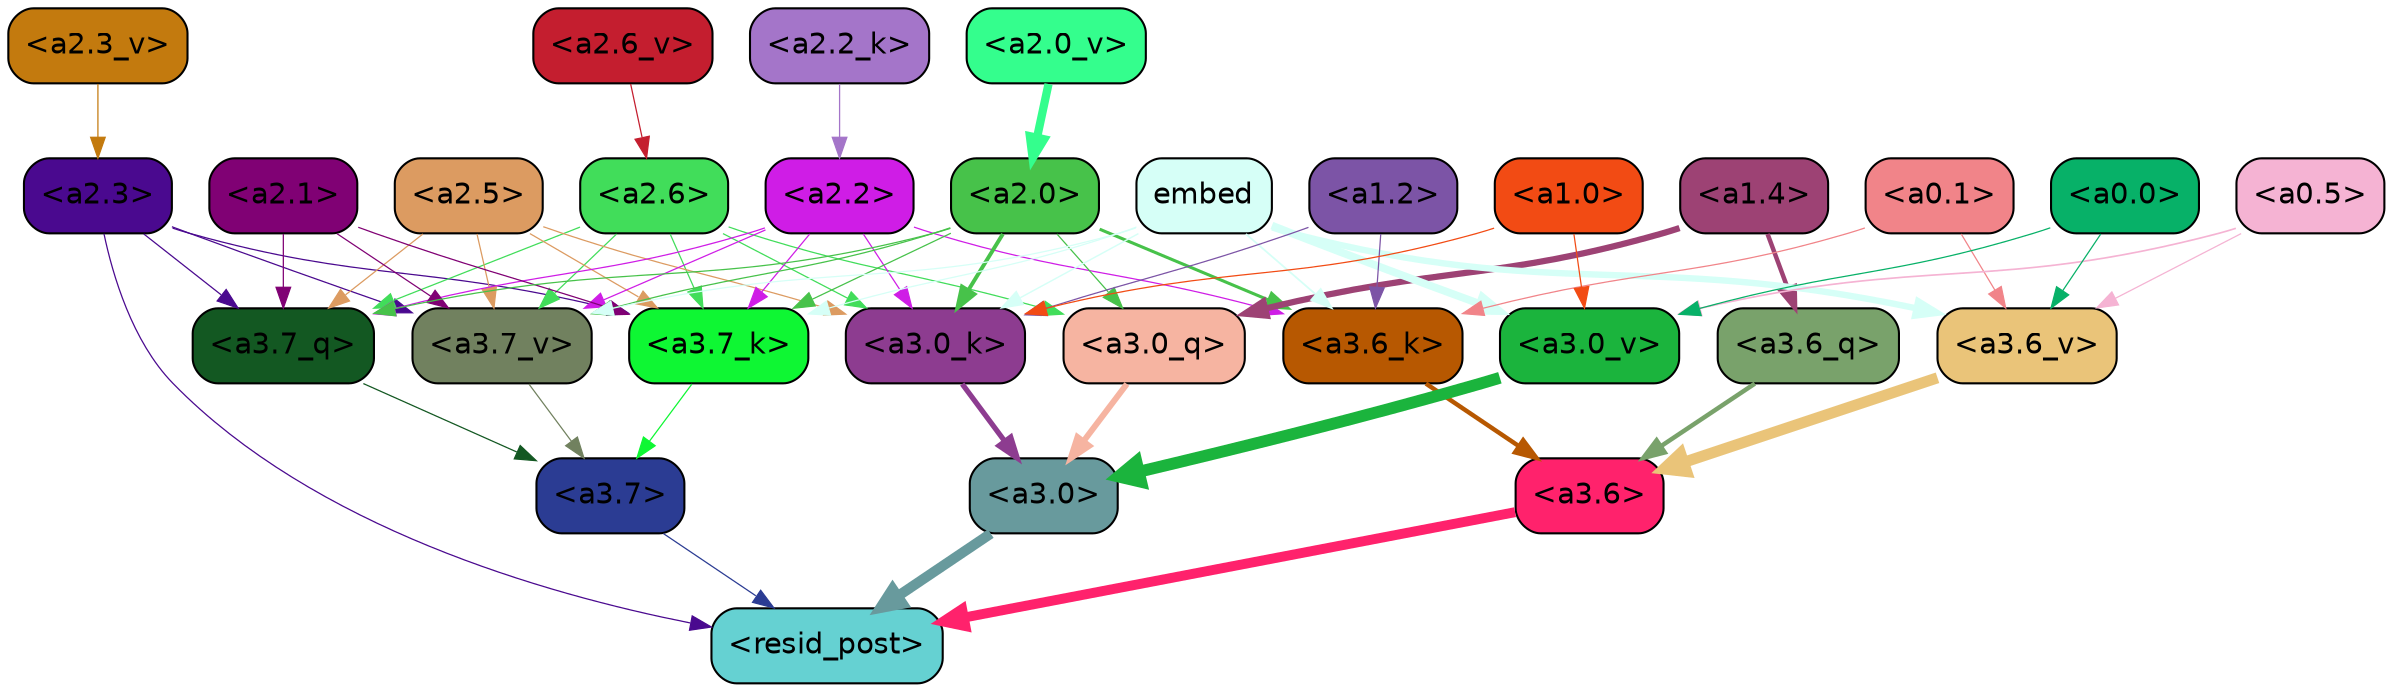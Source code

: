 strict digraph "" {
	graph [bgcolor=transparent,
		layout=dot,
		overlap=false,
		splines=true
	];
	"<a3.7>"	[color=black,
		fillcolor="#2b3c93",
		fontname=Helvetica,
		shape=box,
		style="filled, rounded"];
	"<resid_post>"	[color=black,
		fillcolor="#65d1d2",
		fontname=Helvetica,
		shape=box,
		style="filled, rounded"];
	"<a3.7>" -> "<resid_post>"	[color="#2b3c93",
		penwidth=0.6];
	"<a3.6>"	[color=black,
		fillcolor="#ff226c",
		fontname=Helvetica,
		shape=box,
		style="filled, rounded"];
	"<a3.6>" -> "<resid_post>"	[color="#ff226c",
		penwidth=4.7534414529800415];
	"<a3.0>"	[color=black,
		fillcolor="#689a9d",
		fontname=Helvetica,
		shape=box,
		style="filled, rounded"];
	"<a3.0>" -> "<resid_post>"	[color="#689a9d",
		penwidth=4.898576855659485];
	"<a2.3>"	[color=black,
		fillcolor="#4a098f",
		fontname=Helvetica,
		shape=box,
		style="filled, rounded"];
	"<a2.3>" -> "<resid_post>"	[color="#4a098f",
		penwidth=0.6];
	"<a3.7_q>"	[color=black,
		fillcolor="#135822",
		fontname=Helvetica,
		shape=box,
		style="filled, rounded"];
	"<a2.3>" -> "<a3.7_q>"	[color="#4a098f",
		penwidth=0.6];
	"<a3.7_k>"	[color=black,
		fillcolor="#0ef733",
		fontname=Helvetica,
		shape=box,
		style="filled, rounded"];
	"<a2.3>" -> "<a3.7_k>"	[color="#4a098f",
		penwidth=0.6];
	"<a3.7_v>"	[color=black,
		fillcolor="#71815f",
		fontname=Helvetica,
		shape=box,
		style="filled, rounded"];
	"<a2.3>" -> "<a3.7_v>"	[color="#4a098f",
		penwidth=0.6];
	"<a3.7_q>" -> "<a3.7>"	[color="#135822",
		penwidth=0.6];
	"<a3.6_q>"	[color=black,
		fillcolor="#79a26b",
		fontname=Helvetica,
		shape=box,
		style="filled, rounded"];
	"<a3.6_q>" -> "<a3.6>"	[color="#79a26b",
		penwidth=2.160832464694977];
	"<a3.0_q>"	[color=black,
		fillcolor="#f6b4a1",
		fontname=Helvetica,
		shape=box,
		style="filled, rounded"];
	"<a3.0_q>" -> "<a3.0>"	[color="#f6b4a1",
		penwidth=2.870753765106201];
	"<a3.7_k>" -> "<a3.7>"	[color="#0ef733",
		penwidth=0.6];
	"<a3.6_k>"	[color=black,
		fillcolor="#b75801",
		fontname=Helvetica,
		shape=box,
		style="filled, rounded"];
	"<a3.6_k>" -> "<a3.6>"	[color="#b75801",
		penwidth=2.13908451795578];
	"<a3.0_k>"	[color=black,
		fillcolor="#8d3c90",
		fontname=Helvetica,
		shape=box,
		style="filled, rounded"];
	"<a3.0_k>" -> "<a3.0>"	[color="#8d3c90",
		penwidth=2.520303964614868];
	"<a3.7_v>" -> "<a3.7>"	[color="#71815f",
		penwidth=0.6];
	"<a3.6_v>"	[color=black,
		fillcolor="#eac479",
		fontname=Helvetica,
		shape=box,
		style="filled, rounded"];
	"<a3.6_v>" -> "<a3.6>"	[color="#eac479",
		penwidth=5.297133803367615];
	"<a3.0_v>"	[color=black,
		fillcolor="#1bb43d",
		fontname=Helvetica,
		shape=box,
		style="filled, rounded"];
	"<a3.0_v>" -> "<a3.0>"	[color="#1bb43d",
		penwidth=5.680712580680847];
	"<a2.6>"	[color=black,
		fillcolor="#41dd5a",
		fontname=Helvetica,
		shape=box,
		style="filled, rounded"];
	"<a2.6>" -> "<a3.7_q>"	[color="#41dd5a",
		penwidth=0.6];
	"<a2.6>" -> "<a3.0_q>"	[color="#41dd5a",
		penwidth=0.6];
	"<a2.6>" -> "<a3.7_k>"	[color="#41dd5a",
		penwidth=0.6];
	"<a2.6>" -> "<a3.0_k>"	[color="#41dd5a",
		penwidth=0.6];
	"<a2.6>" -> "<a3.7_v>"	[color="#41dd5a",
		penwidth=0.6];
	"<a2.5>"	[color=black,
		fillcolor="#dc9b61",
		fontname=Helvetica,
		shape=box,
		style="filled, rounded"];
	"<a2.5>" -> "<a3.7_q>"	[color="#dc9b61",
		penwidth=0.6];
	"<a2.5>" -> "<a3.7_k>"	[color="#dc9b61",
		penwidth=0.6];
	"<a2.5>" -> "<a3.0_k>"	[color="#dc9b61",
		penwidth=0.6];
	"<a2.5>" -> "<a3.7_v>"	[color="#dc9b61",
		penwidth=0.6];
	"<a2.2>"	[color=black,
		fillcolor="#cf1de6",
		fontname=Helvetica,
		shape=box,
		style="filled, rounded"];
	"<a2.2>" -> "<a3.7_q>"	[color="#cf1de6",
		penwidth=0.6];
	"<a2.2>" -> "<a3.7_k>"	[color="#cf1de6",
		penwidth=0.6];
	"<a2.2>" -> "<a3.6_k>"	[color="#cf1de6",
		penwidth=0.6];
	"<a2.2>" -> "<a3.0_k>"	[color="#cf1de6",
		penwidth=0.6];
	"<a2.2>" -> "<a3.7_v>"	[color="#cf1de6",
		penwidth=0.6];
	"<a2.1>"	[color=black,
		fillcolor="#800174",
		fontname=Helvetica,
		shape=box,
		style="filled, rounded"];
	"<a2.1>" -> "<a3.7_q>"	[color="#800174",
		penwidth=0.6];
	"<a2.1>" -> "<a3.7_k>"	[color="#800174",
		penwidth=0.6];
	"<a2.1>" -> "<a3.7_v>"	[color="#800174",
		penwidth=0.6];
	"<a2.0>"	[color=black,
		fillcolor="#47c24a",
		fontname=Helvetica,
		shape=box,
		style="filled, rounded"];
	"<a2.0>" -> "<a3.7_q>"	[color="#47c24a",
		penwidth=0.6];
	"<a2.0>" -> "<a3.0_q>"	[color="#47c24a",
		penwidth=0.6];
	"<a2.0>" -> "<a3.7_k>"	[color="#47c24a",
		penwidth=0.6];
	"<a2.0>" -> "<a3.6_k>"	[color="#47c24a",
		penwidth=1.4784413101151586];
	"<a2.0>" -> "<a3.0_k>"	[color="#47c24a",
		penwidth=1.8858084231615067];
	"<a2.0>" -> "<a3.7_v>"	[color="#47c24a",
		penwidth=0.6];
	"<a1.4>"	[color=black,
		fillcolor="#9d4274",
		fontname=Helvetica,
		shape=box,
		style="filled, rounded"];
	"<a1.4>" -> "<a3.6_q>"	[color="#9d4274",
		penwidth=2.149975523352623];
	"<a1.4>" -> "<a3.0_q>"	[color="#9d4274",
		penwidth=3.0018038749694824];
	embed	[color=black,
		fillcolor="#d6fff7",
		fontname=Helvetica,
		shape=box,
		style="filled, rounded"];
	embed -> "<a3.7_k>"	[color="#d6fff7",
		penwidth=0.6];
	embed -> "<a3.6_k>"	[color="#d6fff7",
		penwidth=0.8552796393632889];
	embed -> "<a3.0_k>"	[color="#d6fff7",
		penwidth=0.691851794719696];
	embed -> "<a3.7_v>"	[color="#d6fff7",
		penwidth=0.6];
	embed -> "<a3.6_v>"	[color="#d6fff7",
		penwidth=3.067279100418091];
	embed -> "<a3.0_v>"	[color="#d6fff7",
		penwidth=3.6927278637886047];
	"<a1.2>"	[color=black,
		fillcolor="#7c54a6",
		fontname=Helvetica,
		shape=box,
		style="filled, rounded"];
	"<a1.2>" -> "<a3.6_k>"	[color="#7c54a6",
		penwidth=0.6];
	"<a1.2>" -> "<a3.0_k>"	[color="#7c54a6",
		penwidth=0.6];
	"<a0.1>"	[color=black,
		fillcolor="#f18489",
		fontname=Helvetica,
		shape=box,
		style="filled, rounded"];
	"<a0.1>" -> "<a3.6_k>"	[color="#f18489",
		penwidth=0.6];
	"<a0.1>" -> "<a3.6_v>"	[color="#f18489",
		penwidth=0.6];
	"<a1.0>"	[color=black,
		fillcolor="#f24b14",
		fontname=Helvetica,
		shape=box,
		style="filled, rounded"];
	"<a1.0>" -> "<a3.0_k>"	[color="#f24b14",
		penwidth=0.6];
	"<a1.0>" -> "<a3.0_v>"	[color="#f24b14",
		penwidth=0.6];
	"<a0.5>"	[color=black,
		fillcolor="#f5b3d3",
		fontname=Helvetica,
		shape=box,
		style="filled, rounded"];
	"<a0.5>" -> "<a3.6_v>"	[color="#f5b3d3",
		penwidth=0.6];
	"<a0.5>" -> "<a3.0_v>"	[color="#f5b3d3",
		penwidth=0.8028683364391327];
	"<a0.0>"	[color=black,
		fillcolor="#07b168",
		fontname=Helvetica,
		shape=box,
		style="filled, rounded"];
	"<a0.0>" -> "<a3.6_v>"	[color="#07b168",
		penwidth=0.6];
	"<a0.0>" -> "<a3.0_v>"	[color="#07b168",
		penwidth=0.6];
	"<a2.2_k>"	[color=black,
		fillcolor="#a475c9",
		fontname=Helvetica,
		shape=box,
		style="filled, rounded"];
	"<a2.2_k>" -> "<a2.2>"	[color="#a475c9",
		penwidth=0.6149471998214722];
	"<a2.6_v>"	[color=black,
		fillcolor="#c41e2f",
		fontname=Helvetica,
		shape=box,
		style="filled, rounded"];
	"<a2.6_v>" -> "<a2.6>"	[color="#c41e2f",
		penwidth=0.6];
	"<a2.3_v>"	[color=black,
		fillcolor="#c37a0e",
		fontname=Helvetica,
		shape=box,
		style="filled, rounded"];
	"<a2.3_v>" -> "<a2.3>"	[color="#c37a0e",
		penwidth=0.6];
	"<a2.0_v>"	[color=black,
		fillcolor="#34fe8d",
		fontname=Helvetica,
		shape=box,
		style="filled, rounded"];
	"<a2.0_v>" -> "<a2.0>"	[color="#34fe8d",
		penwidth=3.9731863737106323];
}
